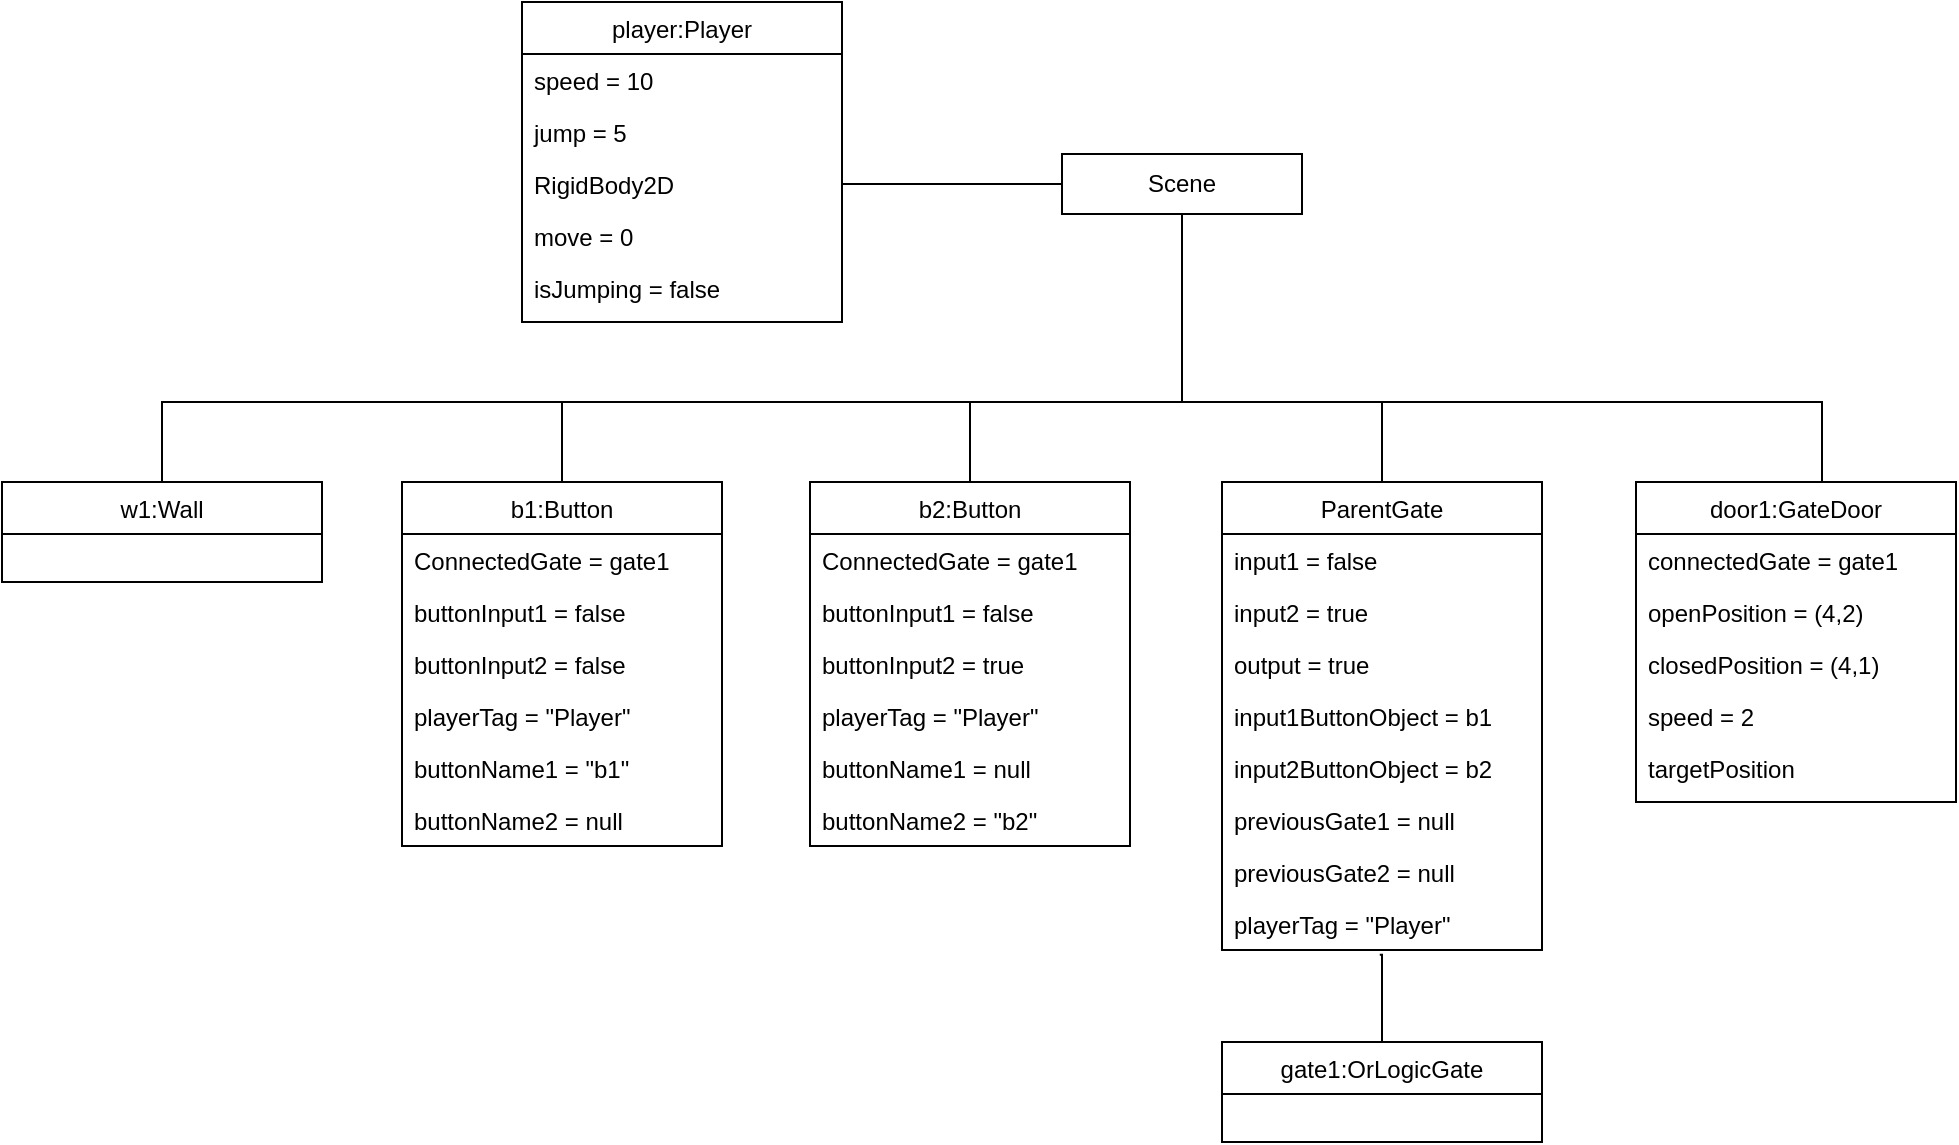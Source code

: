 <mxfile version="24.7.17">
  <diagram id="C5RBs43oDa-KdzZeNtuy" name="Page-1">
    <mxGraphModel dx="1791" dy="1104" grid="1" gridSize="10" guides="1" tooltips="1" connect="1" arrows="1" fold="1" page="1" pageScale="1" pageWidth="827" pageHeight="1169" math="0" shadow="0">
      <root>
        <mxCell id="WIyWlLk6GJQsqaUBKTNV-0" />
        <mxCell id="WIyWlLk6GJQsqaUBKTNV-1" parent="WIyWlLk6GJQsqaUBKTNV-0" />
        <mxCell id="y4LsqBrWdWVaF8U9_yP9-166" value="player:Player" style="swimlane;fontStyle=0;align=center;verticalAlign=top;childLayout=stackLayout;horizontal=1;startSize=26;horizontalStack=0;resizeParent=1;resizeLast=0;collapsible=1;marginBottom=0;rounded=0;shadow=0;strokeWidth=1;" parent="WIyWlLk6GJQsqaUBKTNV-1" vertex="1">
          <mxGeometry x="110" y="40" width="160" height="160" as="geometry">
            <mxRectangle x="230" y="140" width="160" height="26" as="alternateBounds" />
          </mxGeometry>
        </mxCell>
        <mxCell id="y4LsqBrWdWVaF8U9_yP9-167" value="speed = 10" style="text;align=left;verticalAlign=top;spacingLeft=4;spacingRight=4;overflow=hidden;rotatable=0;points=[[0,0.5],[1,0.5]];portConstraint=eastwest;" parent="y4LsqBrWdWVaF8U9_yP9-166" vertex="1">
          <mxGeometry y="26" width="160" height="26" as="geometry" />
        </mxCell>
        <mxCell id="y4LsqBrWdWVaF8U9_yP9-168" value="jump = 5" style="text;align=left;verticalAlign=top;spacingLeft=4;spacingRight=4;overflow=hidden;rotatable=0;points=[[0,0.5],[1,0.5]];portConstraint=eastwest;rounded=0;shadow=0;html=0;" parent="y4LsqBrWdWVaF8U9_yP9-166" vertex="1">
          <mxGeometry y="52" width="160" height="26" as="geometry" />
        </mxCell>
        <mxCell id="y4LsqBrWdWVaF8U9_yP9-169" value="RigidBody2D" style="text;align=left;verticalAlign=top;spacingLeft=4;spacingRight=4;overflow=hidden;rotatable=0;points=[[0,0.5],[1,0.5]];portConstraint=eastwest;rounded=0;shadow=0;html=0;" parent="y4LsqBrWdWVaF8U9_yP9-166" vertex="1">
          <mxGeometry y="78" width="160" height="26" as="geometry" />
        </mxCell>
        <mxCell id="y4LsqBrWdWVaF8U9_yP9-170" value="move = 0" style="text;align=left;verticalAlign=top;spacingLeft=4;spacingRight=4;overflow=hidden;rotatable=0;points=[[0,0.5],[1,0.5]];portConstraint=eastwest;" parent="y4LsqBrWdWVaF8U9_yP9-166" vertex="1">
          <mxGeometry y="104" width="160" height="26" as="geometry" />
        </mxCell>
        <mxCell id="y4LsqBrWdWVaF8U9_yP9-171" value="isJumping = false" style="text;align=left;verticalAlign=top;spacingLeft=4;spacingRight=4;overflow=hidden;rotatable=0;points=[[0,0.5],[1,0.5]];portConstraint=eastwest;rounded=0;shadow=0;html=0;" parent="y4LsqBrWdWVaF8U9_yP9-166" vertex="1">
          <mxGeometry y="130" width="160" height="26" as="geometry" />
        </mxCell>
        <mxCell id="rSSyPWdjkr6G-BkaDFgq-84" style="edgeStyle=orthogonalEdgeStyle;rounded=0;orthogonalLoop=1;jettySize=auto;html=1;entryX=0.5;entryY=0;entryDx=0;entryDy=0;fontSize=12;startSize=8;endSize=8;endArrow=none;endFill=0;startArrow=none;startFill=0;" edge="1" parent="WIyWlLk6GJQsqaUBKTNV-1" target="rSSyPWdjkr6G-BkaDFgq-11">
          <mxGeometry relative="1" as="geometry">
            <mxPoint x="440" y="150" as="sourcePoint" />
            <Array as="points">
              <mxPoint x="440" y="240" />
              <mxPoint x="760" y="240" />
            </Array>
          </mxGeometry>
        </mxCell>
        <mxCell id="rSSyPWdjkr6G-BkaDFgq-85" style="edgeStyle=orthogonalEdgeStyle;rounded=0;orthogonalLoop=1;jettySize=auto;html=1;entryX=0.5;entryY=0;entryDx=0;entryDy=0;fontSize=12;startSize=8;endSize=8;exitX=0.5;exitY=1;exitDx=0;exitDy=0;endArrow=none;endFill=0;" edge="1" parent="WIyWlLk6GJQsqaUBKTNV-1" source="rSSyPWdjkr6G-BkaDFgq-92" target="rSSyPWdjkr6G-BkaDFgq-22">
          <mxGeometry relative="1" as="geometry">
            <mxPoint x="440.0" y="160" as="sourcePoint" />
            <Array as="points">
              <mxPoint x="440" y="240" />
              <mxPoint x="334" y="240" />
            </Array>
          </mxGeometry>
        </mxCell>
        <mxCell id="rSSyPWdjkr6G-BkaDFgq-86" style="edgeStyle=orthogonalEdgeStyle;rounded=0;orthogonalLoop=1;jettySize=auto;html=1;fontSize=12;startSize=8;endSize=8;entryX=0.5;entryY=0;entryDx=0;entryDy=0;exitX=0.5;exitY=1;exitDx=0;exitDy=0;endArrow=none;endFill=0;" edge="1" parent="WIyWlLk6GJQsqaUBKTNV-1" source="rSSyPWdjkr6G-BkaDFgq-92" target="rSSyPWdjkr6G-BkaDFgq-33">
          <mxGeometry relative="1" as="geometry">
            <mxPoint x="630" y="390" as="targetPoint" />
            <mxPoint x="440.0" y="160" as="sourcePoint" />
            <Array as="points">
              <mxPoint x="440" y="240" />
              <mxPoint x="-70" y="240" />
            </Array>
          </mxGeometry>
        </mxCell>
        <mxCell id="rSSyPWdjkr6G-BkaDFgq-22" value="b2:Button" style="swimlane;fontStyle=0;align=center;verticalAlign=top;childLayout=stackLayout;horizontal=1;startSize=26;horizontalStack=0;resizeParent=1;resizeLast=0;collapsible=1;marginBottom=0;rounded=0;shadow=0;strokeWidth=1;" vertex="1" parent="WIyWlLk6GJQsqaUBKTNV-1">
          <mxGeometry x="254" y="280" width="160" height="182" as="geometry">
            <mxRectangle x="230" y="140" width="160" height="26" as="alternateBounds" />
          </mxGeometry>
        </mxCell>
        <mxCell id="rSSyPWdjkr6G-BkaDFgq-23" value="ConnectedGate = gate1" style="text;align=left;verticalAlign=top;spacingLeft=4;spacingRight=4;overflow=hidden;rotatable=0;points=[[0,0.5],[1,0.5]];portConstraint=eastwest;" vertex="1" parent="rSSyPWdjkr6G-BkaDFgq-22">
          <mxGeometry y="26" width="160" height="26" as="geometry" />
        </mxCell>
        <mxCell id="rSSyPWdjkr6G-BkaDFgq-24" value="buttonInput1 = false" style="text;align=left;verticalAlign=top;spacingLeft=4;spacingRight=4;overflow=hidden;rotatable=0;points=[[0,0.5],[1,0.5]];portConstraint=eastwest;rounded=0;shadow=0;html=0;" vertex="1" parent="rSSyPWdjkr6G-BkaDFgq-22">
          <mxGeometry y="52" width="160" height="26" as="geometry" />
        </mxCell>
        <mxCell id="rSSyPWdjkr6G-BkaDFgq-25" value="buttonInput2 = true" style="text;align=left;verticalAlign=top;spacingLeft=4;spacingRight=4;overflow=hidden;rotatable=0;points=[[0,0.5],[1,0.5]];portConstraint=eastwest;rounded=0;shadow=0;html=0;" vertex="1" parent="rSSyPWdjkr6G-BkaDFgq-22">
          <mxGeometry y="78" width="160" height="26" as="geometry" />
        </mxCell>
        <mxCell id="rSSyPWdjkr6G-BkaDFgq-26" value="playerTag = &quot;Player&quot;" style="text;align=left;verticalAlign=top;spacingLeft=4;spacingRight=4;overflow=hidden;rotatable=0;points=[[0,0.5],[1,0.5]];portConstraint=eastwest;" vertex="1" parent="rSSyPWdjkr6G-BkaDFgq-22">
          <mxGeometry y="104" width="160" height="26" as="geometry" />
        </mxCell>
        <mxCell id="rSSyPWdjkr6G-BkaDFgq-27" value="buttonName1 = null" style="text;align=left;verticalAlign=top;spacingLeft=4;spacingRight=4;overflow=hidden;rotatable=0;points=[[0,0.5],[1,0.5]];portConstraint=eastwest;rounded=0;shadow=0;html=0;" vertex="1" parent="rSSyPWdjkr6G-BkaDFgq-22">
          <mxGeometry y="130" width="160" height="26" as="geometry" />
        </mxCell>
        <mxCell id="rSSyPWdjkr6G-BkaDFgq-28" value="buttonName2 = &quot;b2&quot;" style="text;align=left;verticalAlign=top;spacingLeft=4;spacingRight=4;overflow=hidden;rotatable=0;points=[[0,0.5],[1,0.5]];portConstraint=eastwest;rounded=0;shadow=0;html=0;" vertex="1" parent="rSSyPWdjkr6G-BkaDFgq-22">
          <mxGeometry y="156" width="160" height="26" as="geometry" />
        </mxCell>
        <mxCell id="rSSyPWdjkr6G-BkaDFgq-33" value="w1:Wall" style="swimlane;fontStyle=0;align=center;verticalAlign=top;childLayout=stackLayout;horizontal=1;startSize=26;horizontalStack=0;resizeParent=1;resizeLast=0;collapsible=1;marginBottom=0;rounded=0;shadow=0;strokeWidth=1;" vertex="1" parent="WIyWlLk6GJQsqaUBKTNV-1">
          <mxGeometry x="-150" y="280" width="160" height="50" as="geometry">
            <mxRectangle x="230" y="140" width="160" height="26" as="alternateBounds" />
          </mxGeometry>
        </mxCell>
        <mxCell id="rSSyPWdjkr6G-BkaDFgq-90" style="edgeStyle=none;curved=1;rounded=0;orthogonalLoop=1;jettySize=auto;html=1;fontSize=12;startSize=8;endSize=8;endArrow=none;endFill=0;entryX=0;entryY=0.5;entryDx=0;entryDy=0;exitX=1;exitY=0.5;exitDx=0;exitDy=0;" edge="1" parent="WIyWlLk6GJQsqaUBKTNV-1" source="y4LsqBrWdWVaF8U9_yP9-169" target="rSSyPWdjkr6G-BkaDFgq-92">
          <mxGeometry relative="1" as="geometry">
            <mxPoint x="230" y="140" as="sourcePoint" />
            <mxPoint x="320" y="130" as="targetPoint" />
          </mxGeometry>
        </mxCell>
        <mxCell id="rSSyPWdjkr6G-BkaDFgq-92" value="Scene" style="rounded=0;whiteSpace=wrap;html=1;" vertex="1" parent="WIyWlLk6GJQsqaUBKTNV-1">
          <mxGeometry x="380" y="116" width="120" height="30" as="geometry" />
        </mxCell>
        <mxCell id="rSSyPWdjkr6G-BkaDFgq-101" style="edgeStyle=orthogonalEdgeStyle;rounded=0;orthogonalLoop=1;jettySize=auto;html=1;entryX=0.5;entryY=1;entryDx=0;entryDy=0;fontSize=12;startSize=8;endSize=8;endArrow=none;endFill=0;" edge="1" parent="WIyWlLk6GJQsqaUBKTNV-1" source="rSSyPWdjkr6G-BkaDFgq-94" target="rSSyPWdjkr6G-BkaDFgq-92">
          <mxGeometry relative="1" as="geometry">
            <Array as="points">
              <mxPoint x="540" y="240" />
              <mxPoint x="440" y="240" />
            </Array>
          </mxGeometry>
        </mxCell>
        <mxCell id="rSSyPWdjkr6G-BkaDFgq-94" value="ParentGate" style="swimlane;fontStyle=0;align=center;verticalAlign=top;childLayout=stackLayout;horizontal=1;startSize=26;horizontalStack=0;resizeParent=1;resizeLast=0;collapsible=1;marginBottom=0;rounded=0;shadow=0;strokeWidth=1;" vertex="1" parent="WIyWlLk6GJQsqaUBKTNV-1">
          <mxGeometry x="460" y="280" width="160" height="234" as="geometry">
            <mxRectangle x="230" y="140" width="160" height="26" as="alternateBounds" />
          </mxGeometry>
        </mxCell>
        <mxCell id="rSSyPWdjkr6G-BkaDFgq-95" value="input1 = false" style="text;align=left;verticalAlign=top;spacingLeft=4;spacingRight=4;overflow=hidden;rotatable=0;points=[[0,0.5],[1,0.5]];portConstraint=eastwest;" vertex="1" parent="rSSyPWdjkr6G-BkaDFgq-94">
          <mxGeometry y="26" width="160" height="26" as="geometry" />
        </mxCell>
        <mxCell id="rSSyPWdjkr6G-BkaDFgq-96" value="input2 = true" style="text;align=left;verticalAlign=top;spacingLeft=4;spacingRight=4;overflow=hidden;rotatable=0;points=[[0,0.5],[1,0.5]];portConstraint=eastwest;rounded=0;shadow=0;html=0;" vertex="1" parent="rSSyPWdjkr6G-BkaDFgq-94">
          <mxGeometry y="52" width="160" height="26" as="geometry" />
        </mxCell>
        <mxCell id="rSSyPWdjkr6G-BkaDFgq-97" value="output = true" style="text;align=left;verticalAlign=top;spacingLeft=4;spacingRight=4;overflow=hidden;rotatable=0;points=[[0,0.5],[1,0.5]];portConstraint=eastwest;rounded=0;shadow=0;html=0;" vertex="1" parent="rSSyPWdjkr6G-BkaDFgq-94">
          <mxGeometry y="78" width="160" height="26" as="geometry" />
        </mxCell>
        <mxCell id="rSSyPWdjkr6G-BkaDFgq-98" value="input1ButtonObject = b1" style="text;align=left;verticalAlign=top;spacingLeft=4;spacingRight=4;overflow=hidden;rotatable=0;points=[[0,0.5],[1,0.5]];portConstraint=eastwest;" vertex="1" parent="rSSyPWdjkr6G-BkaDFgq-94">
          <mxGeometry y="104" width="160" height="26" as="geometry" />
        </mxCell>
        <mxCell id="rSSyPWdjkr6G-BkaDFgq-99" value="input2ButtonObject = b2" style="text;align=left;verticalAlign=top;spacingLeft=4;spacingRight=4;overflow=hidden;rotatable=0;points=[[0,0.5],[1,0.5]];portConstraint=eastwest;rounded=0;shadow=0;html=0;" vertex="1" parent="rSSyPWdjkr6G-BkaDFgq-94">
          <mxGeometry y="130" width="160" height="26" as="geometry" />
        </mxCell>
        <mxCell id="rSSyPWdjkr6G-BkaDFgq-100" value="previousGate1 = null" style="text;align=left;verticalAlign=top;spacingLeft=4;spacingRight=4;overflow=hidden;rotatable=0;points=[[0,0.5],[1,0.5]];portConstraint=eastwest;rounded=0;shadow=0;html=0;" vertex="1" parent="rSSyPWdjkr6G-BkaDFgq-94">
          <mxGeometry y="156" width="160" height="26" as="geometry" />
        </mxCell>
        <mxCell id="rSSyPWdjkr6G-BkaDFgq-118" value="previousGate2 = null" style="text;align=left;verticalAlign=top;spacingLeft=4;spacingRight=4;overflow=hidden;rotatable=0;points=[[0,0.5],[1,0.5]];portConstraint=eastwest;rounded=0;shadow=0;html=0;" vertex="1" parent="rSSyPWdjkr6G-BkaDFgq-94">
          <mxGeometry y="182" width="160" height="26" as="geometry" />
        </mxCell>
        <mxCell id="rSSyPWdjkr6G-BkaDFgq-119" value="playerTag = &quot;Player&quot;" style="text;align=left;verticalAlign=top;spacingLeft=4;spacingRight=4;overflow=hidden;rotatable=0;points=[[0,0.5],[1,0.5]];portConstraint=eastwest;rounded=0;shadow=0;html=0;" vertex="1" parent="rSSyPWdjkr6G-BkaDFgq-94">
          <mxGeometry y="208" width="160" height="26" as="geometry" />
        </mxCell>
        <mxCell id="rSSyPWdjkr6G-BkaDFgq-102" value="gate1:OrLogicGate" style="swimlane;fontStyle=0;align=center;verticalAlign=top;childLayout=stackLayout;horizontal=1;startSize=26;horizontalStack=0;resizeParent=1;resizeLast=0;collapsible=1;marginBottom=0;rounded=0;shadow=0;strokeWidth=1;" vertex="1" parent="WIyWlLk6GJQsqaUBKTNV-1">
          <mxGeometry x="460" y="560" width="160" height="50" as="geometry">
            <mxRectangle x="230" y="140" width="160" height="26" as="alternateBounds" />
          </mxGeometry>
        </mxCell>
        <mxCell id="rSSyPWdjkr6G-BkaDFgq-11" value="door1:GateDoor" style="swimlane;fontStyle=0;align=center;verticalAlign=top;childLayout=stackLayout;horizontal=1;startSize=26;horizontalStack=0;resizeParent=1;resizeLast=0;collapsible=1;marginBottom=0;rounded=0;shadow=0;strokeWidth=1;" vertex="1" parent="WIyWlLk6GJQsqaUBKTNV-1">
          <mxGeometry x="667" y="280" width="160" height="160" as="geometry">
            <mxRectangle x="230" y="140" width="160" height="26" as="alternateBounds" />
          </mxGeometry>
        </mxCell>
        <mxCell id="rSSyPWdjkr6G-BkaDFgq-12" value="connectedGate = gate1" style="text;align=left;verticalAlign=top;spacingLeft=4;spacingRight=4;overflow=hidden;rotatable=0;points=[[0,0.5],[1,0.5]];portConstraint=eastwest;" vertex="1" parent="rSSyPWdjkr6G-BkaDFgq-11">
          <mxGeometry y="26" width="160" height="26" as="geometry" />
        </mxCell>
        <mxCell id="rSSyPWdjkr6G-BkaDFgq-13" value="openPosition = (4,2)" style="text;align=left;verticalAlign=top;spacingLeft=4;spacingRight=4;overflow=hidden;rotatable=0;points=[[0,0.5],[1,0.5]];portConstraint=eastwest;rounded=0;shadow=0;html=0;" vertex="1" parent="rSSyPWdjkr6G-BkaDFgq-11">
          <mxGeometry y="52" width="160" height="26" as="geometry" />
        </mxCell>
        <mxCell id="rSSyPWdjkr6G-BkaDFgq-14" value="closedPosition = (4,1)" style="text;align=left;verticalAlign=top;spacingLeft=4;spacingRight=4;overflow=hidden;rotatable=0;points=[[0,0.5],[1,0.5]];portConstraint=eastwest;rounded=0;shadow=0;html=0;" vertex="1" parent="rSSyPWdjkr6G-BkaDFgq-11">
          <mxGeometry y="78" width="160" height="26" as="geometry" />
        </mxCell>
        <mxCell id="rSSyPWdjkr6G-BkaDFgq-15" value="speed = 2" style="text;align=left;verticalAlign=top;spacingLeft=4;spacingRight=4;overflow=hidden;rotatable=0;points=[[0,0.5],[1,0.5]];portConstraint=eastwest;" vertex="1" parent="rSSyPWdjkr6G-BkaDFgq-11">
          <mxGeometry y="104" width="160" height="26" as="geometry" />
        </mxCell>
        <mxCell id="rSSyPWdjkr6G-BkaDFgq-16" value="targetPosition" style="text;align=left;verticalAlign=top;spacingLeft=4;spacingRight=4;overflow=hidden;rotatable=0;points=[[0,0.5],[1,0.5]];portConstraint=eastwest;rounded=0;shadow=0;html=0;" vertex="1" parent="rSSyPWdjkr6G-BkaDFgq-11">
          <mxGeometry y="130" width="160" height="26" as="geometry" />
        </mxCell>
        <mxCell id="rSSyPWdjkr6G-BkaDFgq-117" style="edgeStyle=orthogonalEdgeStyle;rounded=0;orthogonalLoop=1;jettySize=auto;html=1;entryX=0.5;entryY=1;entryDx=0;entryDy=0;fontSize=12;startSize=8;endSize=8;endArrow=none;endFill=0;" edge="1" parent="WIyWlLk6GJQsqaUBKTNV-1" source="rSSyPWdjkr6G-BkaDFgq-110" target="rSSyPWdjkr6G-BkaDFgq-92">
          <mxGeometry relative="1" as="geometry">
            <Array as="points">
              <mxPoint x="130" y="240" />
              <mxPoint x="440" y="240" />
            </Array>
          </mxGeometry>
        </mxCell>
        <mxCell id="rSSyPWdjkr6G-BkaDFgq-110" value="b1:Button" style="swimlane;fontStyle=0;align=center;verticalAlign=top;childLayout=stackLayout;horizontal=1;startSize=26;horizontalStack=0;resizeParent=1;resizeLast=0;collapsible=1;marginBottom=0;rounded=0;shadow=0;strokeWidth=1;" vertex="1" parent="WIyWlLk6GJQsqaUBKTNV-1">
          <mxGeometry x="50" y="280" width="160" height="182" as="geometry">
            <mxRectangle x="230" y="140" width="160" height="26" as="alternateBounds" />
          </mxGeometry>
        </mxCell>
        <mxCell id="rSSyPWdjkr6G-BkaDFgq-111" value="ConnectedGate = gate1" style="text;align=left;verticalAlign=top;spacingLeft=4;spacingRight=4;overflow=hidden;rotatable=0;points=[[0,0.5],[1,0.5]];portConstraint=eastwest;" vertex="1" parent="rSSyPWdjkr6G-BkaDFgq-110">
          <mxGeometry y="26" width="160" height="26" as="geometry" />
        </mxCell>
        <mxCell id="rSSyPWdjkr6G-BkaDFgq-112" value="buttonInput1 = false" style="text;align=left;verticalAlign=top;spacingLeft=4;spacingRight=4;overflow=hidden;rotatable=0;points=[[0,0.5],[1,0.5]];portConstraint=eastwest;rounded=0;shadow=0;html=0;" vertex="1" parent="rSSyPWdjkr6G-BkaDFgq-110">
          <mxGeometry y="52" width="160" height="26" as="geometry" />
        </mxCell>
        <mxCell id="rSSyPWdjkr6G-BkaDFgq-113" value="buttonInput2 = false" style="text;align=left;verticalAlign=top;spacingLeft=4;spacingRight=4;overflow=hidden;rotatable=0;points=[[0,0.5],[1,0.5]];portConstraint=eastwest;rounded=0;shadow=0;html=0;" vertex="1" parent="rSSyPWdjkr6G-BkaDFgq-110">
          <mxGeometry y="78" width="160" height="26" as="geometry" />
        </mxCell>
        <mxCell id="rSSyPWdjkr6G-BkaDFgq-114" value="playerTag = &quot;Player&quot;" style="text;align=left;verticalAlign=top;spacingLeft=4;spacingRight=4;overflow=hidden;rotatable=0;points=[[0,0.5],[1,0.5]];portConstraint=eastwest;" vertex="1" parent="rSSyPWdjkr6G-BkaDFgq-110">
          <mxGeometry y="104" width="160" height="26" as="geometry" />
        </mxCell>
        <mxCell id="rSSyPWdjkr6G-BkaDFgq-115" value="buttonName1 = &quot;b1&quot;" style="text;align=left;verticalAlign=top;spacingLeft=4;spacingRight=4;overflow=hidden;rotatable=0;points=[[0,0.5],[1,0.5]];portConstraint=eastwest;rounded=0;shadow=0;html=0;" vertex="1" parent="rSSyPWdjkr6G-BkaDFgq-110">
          <mxGeometry y="130" width="160" height="26" as="geometry" />
        </mxCell>
        <mxCell id="rSSyPWdjkr6G-BkaDFgq-116" value="buttonName2 = null" style="text;align=left;verticalAlign=top;spacingLeft=4;spacingRight=4;overflow=hidden;rotatable=0;points=[[0,0.5],[1,0.5]];portConstraint=eastwest;rounded=0;shadow=0;html=0;" vertex="1" parent="rSSyPWdjkr6G-BkaDFgq-110">
          <mxGeometry y="156" width="160" height="26" as="geometry" />
        </mxCell>
        <mxCell id="rSSyPWdjkr6G-BkaDFgq-120" style="edgeStyle=orthogonalEdgeStyle;rounded=0;orthogonalLoop=1;jettySize=auto;html=1;fontSize=12;startSize=8;endSize=8;endArrow=none;endFill=0;entryX=0.493;entryY=1.093;entryDx=0;entryDy=0;entryPerimeter=0;" edge="1" parent="WIyWlLk6GJQsqaUBKTNV-1" source="rSSyPWdjkr6G-BkaDFgq-102" target="rSSyPWdjkr6G-BkaDFgq-119">
          <mxGeometry relative="1" as="geometry">
            <mxPoint x="570" y="540" as="targetPoint" />
            <Array as="points">
              <mxPoint x="540" y="516" />
            </Array>
          </mxGeometry>
        </mxCell>
      </root>
    </mxGraphModel>
  </diagram>
</mxfile>
